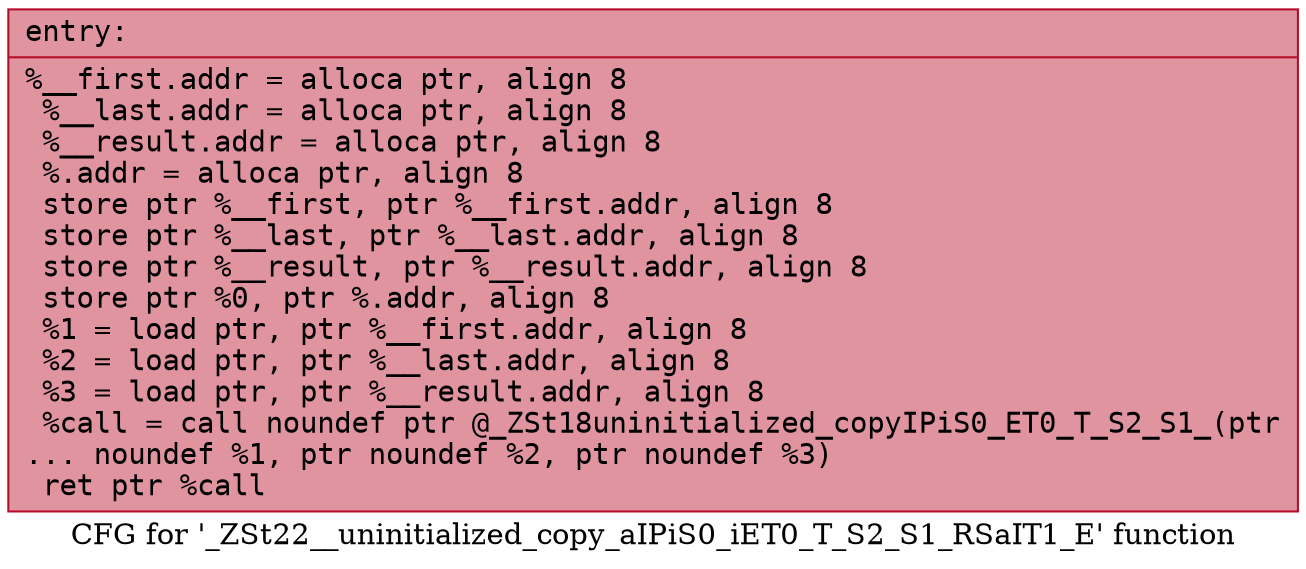 digraph "CFG for '_ZSt22__uninitialized_copy_aIPiS0_iET0_T_S2_S1_RSaIT1_E' function" {
	label="CFG for '_ZSt22__uninitialized_copy_aIPiS0_iET0_T_S2_S1_RSaIT1_E' function";

	Node0x55579cdea140 [shape=record,color="#b70d28ff", style=filled, fillcolor="#b70d2870" fontname="Courier",label="{entry:\l|  %__first.addr = alloca ptr, align 8\l  %__last.addr = alloca ptr, align 8\l  %__result.addr = alloca ptr, align 8\l  %.addr = alloca ptr, align 8\l  store ptr %__first, ptr %__first.addr, align 8\l  store ptr %__last, ptr %__last.addr, align 8\l  store ptr %__result, ptr %__result.addr, align 8\l  store ptr %0, ptr %.addr, align 8\l  %1 = load ptr, ptr %__first.addr, align 8\l  %2 = load ptr, ptr %__last.addr, align 8\l  %3 = load ptr, ptr %__result.addr, align 8\l  %call = call noundef ptr @_ZSt18uninitialized_copyIPiS0_ET0_T_S2_S1_(ptr\l... noundef %1, ptr noundef %2, ptr noundef %3)\l  ret ptr %call\l}"];
}
